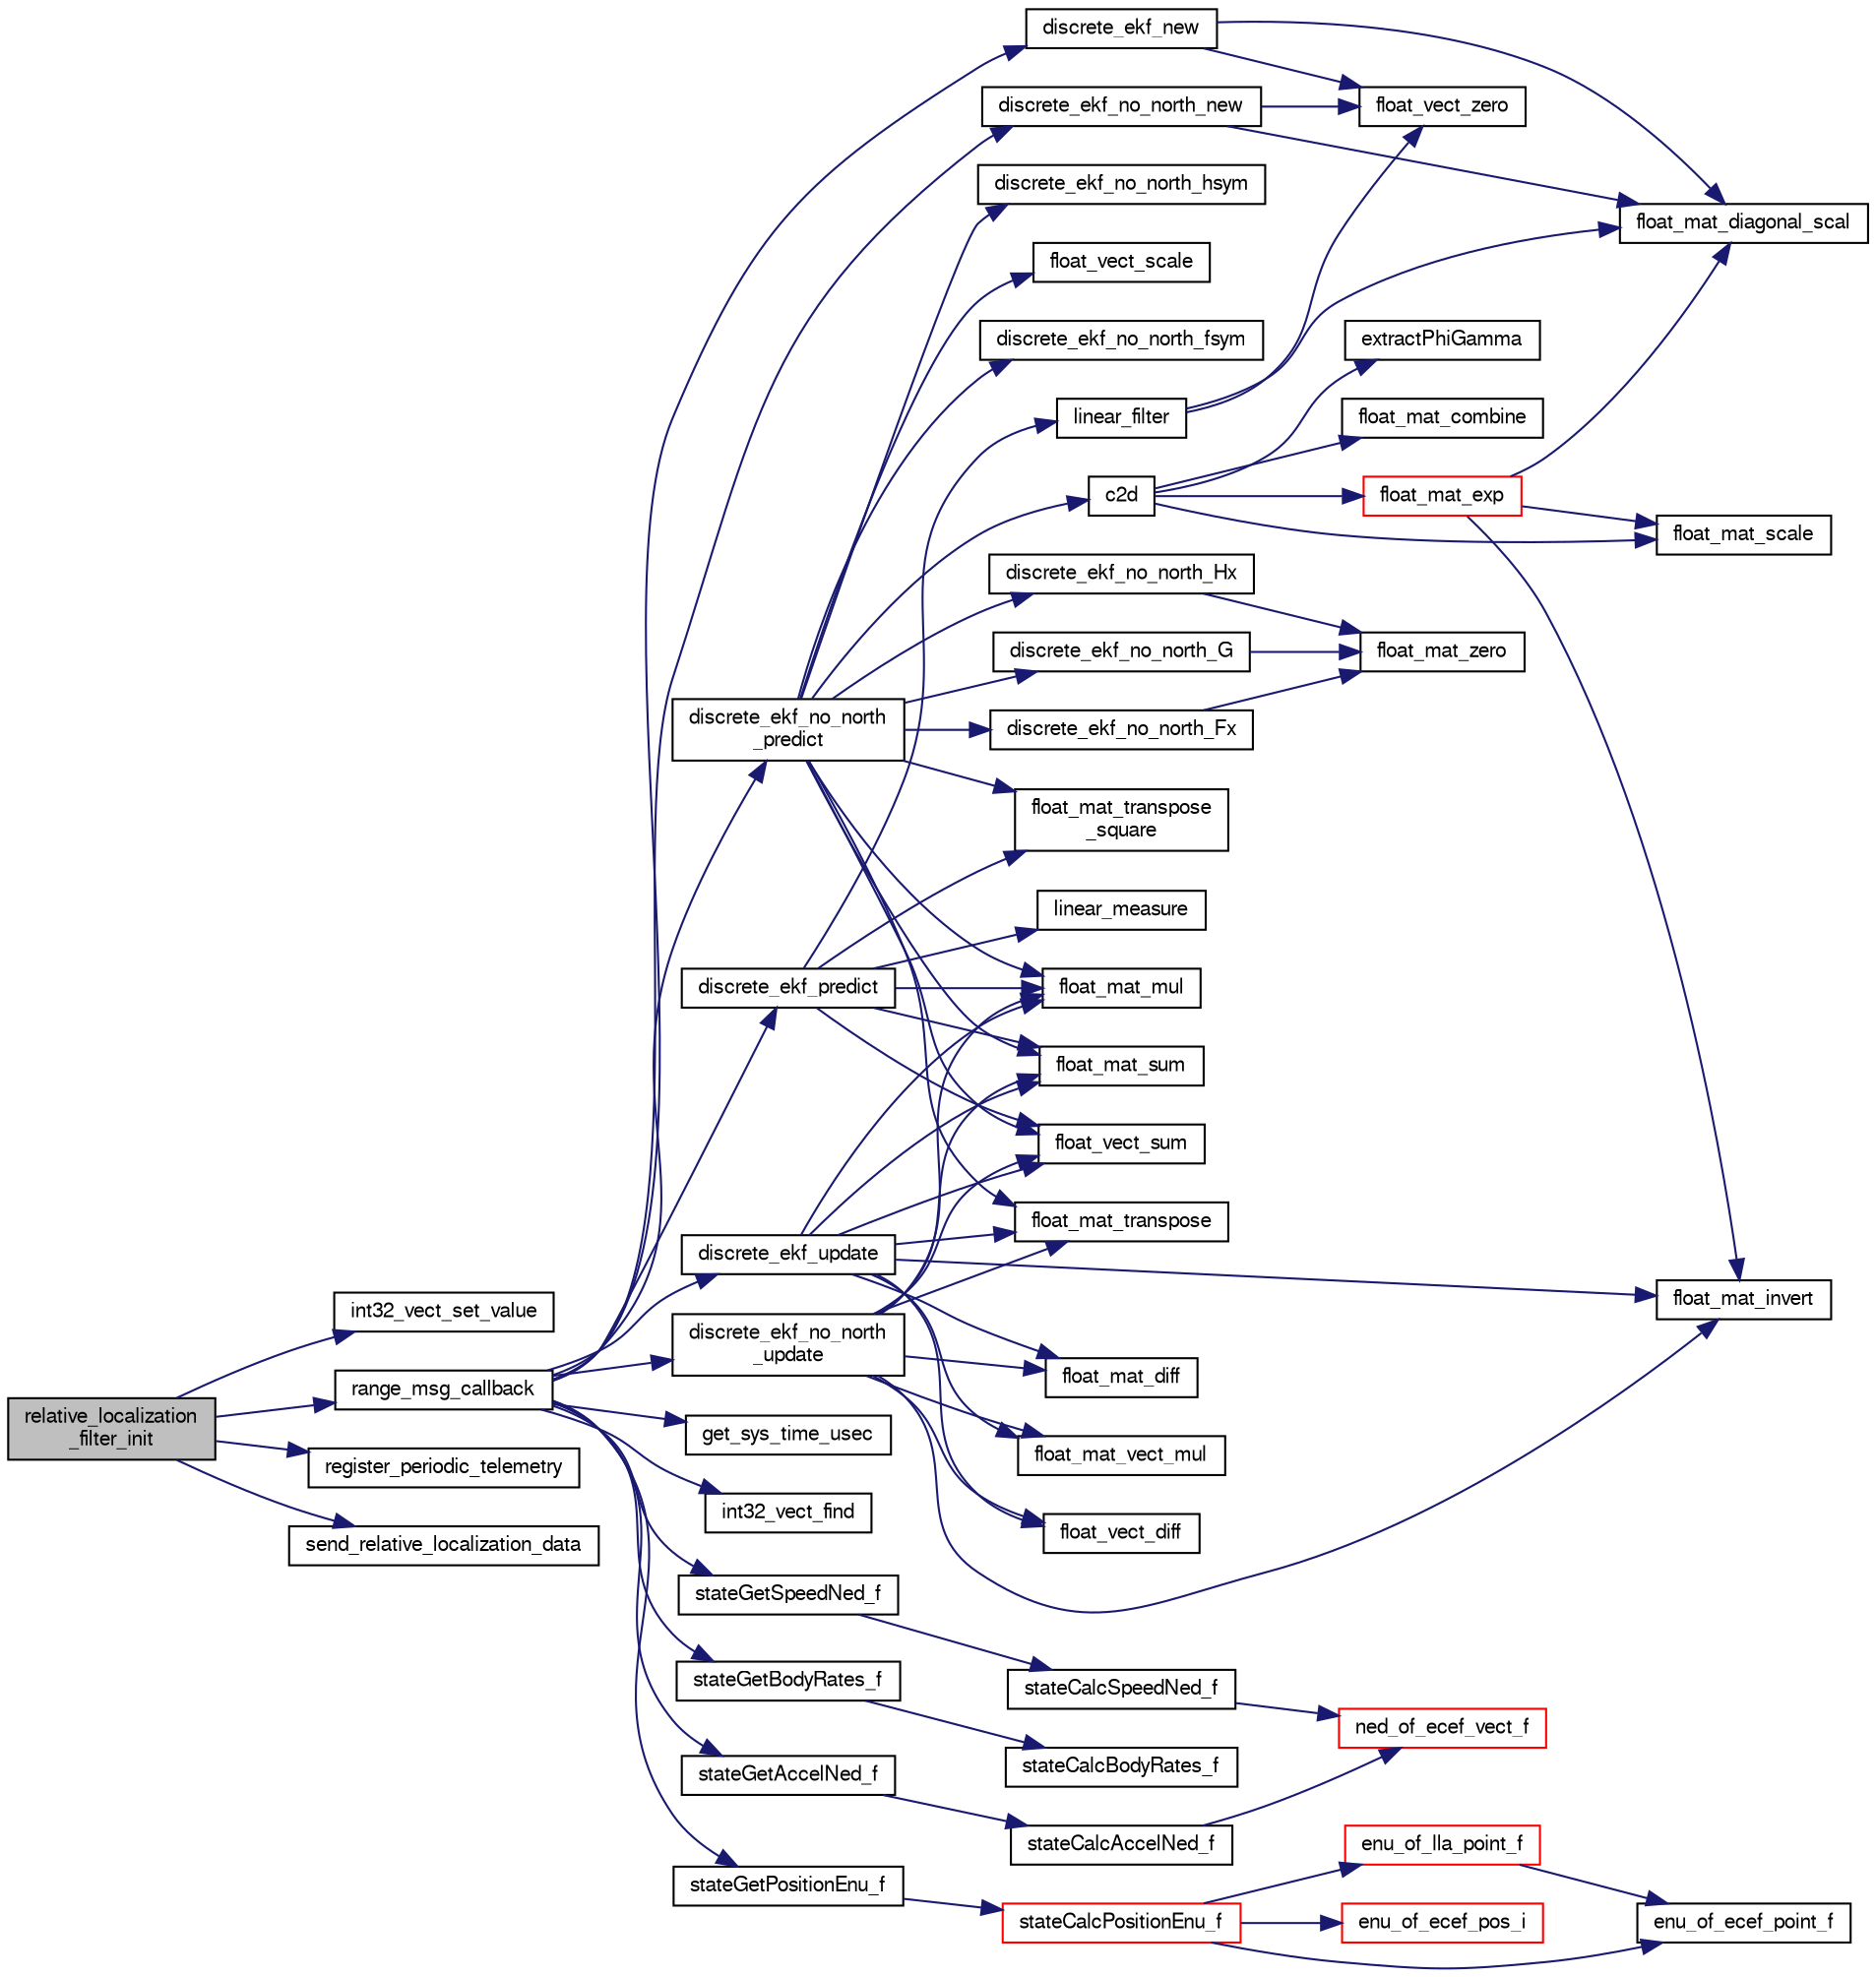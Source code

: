 digraph "relative_localization_filter_init"
{
  edge [fontname="FreeSans",fontsize="10",labelfontname="FreeSans",labelfontsize="10"];
  node [fontname="FreeSans",fontsize="10",shape=record];
  rankdir="LR";
  Node1 [label="relative_localization\l_filter_init",height=0.2,width=0.4,color="black", fillcolor="grey75", style="filled", fontcolor="black"];
  Node1 -> Node2 [color="midnightblue",fontsize="10",style="solid",fontname="FreeSans"];
  Node2 [label="int32_vect_set_value",height=0.2,width=0.4,color="black", fillcolor="white", style="filled",URL="$group__math__algebra__int.html#ga60aad44e85de654b7612abcd2f9bde80",tooltip="a = v * ones(n,1) "];
  Node1 -> Node3 [color="midnightblue",fontsize="10",style="solid",fontname="FreeSans"];
  Node3 [label="range_msg_callback",height=0.2,width=0.4,color="black", fillcolor="white", style="filled",URL="$relative__localization__filter_8c.html#a9a5ee6ec3e44ff9f7cea260d969d6ddf"];
  Node3 -> Node4 [color="midnightblue",fontsize="10",style="solid",fontname="FreeSans"];
  Node4 [label="discrete_ekf_new",height=0.2,width=0.4,color="black", fillcolor="white", style="filled",URL="$discrete__ekf_8c.html#a8456a0f21ab38aca40f3b4cafa6053c1"];
  Node4 -> Node5 [color="midnightblue",fontsize="10",style="solid",fontname="FreeSans"];
  Node5 [label="float_mat_diagonal_scal",height=0.2,width=0.4,color="black", fillcolor="white", style="filled",URL="$group__math__algebra__float.html#gaf1c0978a245e92964885adc84914875a",tooltip="Make an n x n identity matrix (for matrix passed as array) "];
  Node4 -> Node6 [color="midnightblue",fontsize="10",style="solid",fontname="FreeSans"];
  Node6 [label="float_vect_zero",height=0.2,width=0.4,color="black", fillcolor="white", style="filled",URL="$group__math__algebra__float.html#ga132a789820c2d2610906e87120af9d18",tooltip="a = 0 "];
  Node3 -> Node7 [color="midnightblue",fontsize="10",style="solid",fontname="FreeSans"];
  Node7 [label="discrete_ekf_no_north_new",height=0.2,width=0.4,color="black", fillcolor="white", style="filled",URL="$discrete__ekf__no__north_8c.html#aa16a955fda91c1e21b3502d84dea38b6"];
  Node7 -> Node5 [color="midnightblue",fontsize="10",style="solid",fontname="FreeSans"];
  Node7 -> Node6 [color="midnightblue",fontsize="10",style="solid",fontname="FreeSans"];
  Node3 -> Node8 [color="midnightblue",fontsize="10",style="solid",fontname="FreeSans"];
  Node8 [label="discrete_ekf_no_north\l_predict",height=0.2,width=0.4,color="black", fillcolor="white", style="filled",URL="$discrete__ekf__no__north_8c.html#a9c8f63c841b28afe4f2ef76ca5dbdb9c"];
  Node8 -> Node9 [color="midnightblue",fontsize="10",style="solid",fontname="FreeSans"];
  Node9 [label="c2d",height=0.2,width=0.4,color="black", fillcolor="white", style="filled",URL="$discrete__ekf__no__north_8c.html#af86012bc614ad388c003ab830233df2b"];
  Node9 -> Node10 [color="midnightblue",fontsize="10",style="solid",fontname="FreeSans"];
  Node10 [label="extractPhiGamma",height=0.2,width=0.4,color="black", fillcolor="white", style="filled",URL="$discrete__ekf__no__north_8c.html#abd65692b984880ac12c8830bc0d13a74"];
  Node9 -> Node11 [color="midnightblue",fontsize="10",style="solid",fontname="FreeSans"];
  Node11 [label="float_mat_combine",height=0.2,width=0.4,color="black", fillcolor="white", style="filled",URL="$discrete__ekf__no__north_8c.html#a0f04bbd8ea2c7c966088e7923c32795d"];
  Node9 -> Node12 [color="midnightblue",fontsize="10",style="solid",fontname="FreeSans"];
  Node12 [label="float_mat_exp",height=0.2,width=0.4,color="red", fillcolor="white", style="filled",URL="$group__math__algebra__float.html#gaeb5940ad15aabefb645cb12408ddde64"];
  Node12 -> Node13 [color="midnightblue",fontsize="10",style="solid",fontname="FreeSans"];
  Node13 [label="float_mat_scale",height=0.2,width=0.4,color="black", fillcolor="white", style="filled",URL="$group__math__algebra__float.html#gaf5ee18dbb01978a1b7f9e835d76c33b2",tooltip="a *= k, where k is a scalar value "];
  Node12 -> Node5 [color="midnightblue",fontsize="10",style="solid",fontname="FreeSans"];
  Node12 -> Node14 [color="midnightblue",fontsize="10",style="solid",fontname="FreeSans"];
  Node14 [label="float_mat_invert",height=0.2,width=0.4,color="black", fillcolor="white", style="filled",URL="$group__math__algebra__float.html#gac709319b9359bbc53bf3f6a5a57e66b0",tooltip="Calculate inverse of any n x n matrix (passed as C array) o = mat^-1 Algorithm verified with Matlab..."];
  Node9 -> Node13 [color="midnightblue",fontsize="10",style="solid",fontname="FreeSans"];
  Node8 -> Node15 [color="midnightblue",fontsize="10",style="solid",fontname="FreeSans"];
  Node15 [label="discrete_ekf_no_north_fsym",height=0.2,width=0.4,color="black", fillcolor="white", style="filled",URL="$discrete__ekf__no__north_8c.html#a9c1f755421c5f25dfb409c812c7b7d3b"];
  Node8 -> Node16 [color="midnightblue",fontsize="10",style="solid",fontname="FreeSans"];
  Node16 [label="discrete_ekf_no_north_Fx",height=0.2,width=0.4,color="black", fillcolor="white", style="filled",URL="$discrete__ekf__no__north_8c.html#aa78ef67ab8d75ab39ea401604050d9a4"];
  Node16 -> Node17 [color="midnightblue",fontsize="10",style="solid",fontname="FreeSans"];
  Node17 [label="float_mat_zero",height=0.2,width=0.4,color="black", fillcolor="white", style="filled",URL="$group__math__algebra__float.html#ga9a4f92b5522ef528fb5a9d97e5081deb",tooltip="a = 0 "];
  Node8 -> Node18 [color="midnightblue",fontsize="10",style="solid",fontname="FreeSans"];
  Node18 [label="discrete_ekf_no_north_G",height=0.2,width=0.4,color="black", fillcolor="white", style="filled",URL="$discrete__ekf__no__north_8c.html#adc0389d92f87b2725f5396b1b5b0e743"];
  Node18 -> Node17 [color="midnightblue",fontsize="10",style="solid",fontname="FreeSans"];
  Node8 -> Node19 [color="midnightblue",fontsize="10",style="solid",fontname="FreeSans"];
  Node19 [label="discrete_ekf_no_north_hsym",height=0.2,width=0.4,color="black", fillcolor="white", style="filled",URL="$discrete__ekf__no__north_8c.html#a3d3383daaaf3fcbf24151b6ababdbf2e"];
  Node8 -> Node20 [color="midnightblue",fontsize="10",style="solid",fontname="FreeSans"];
  Node20 [label="discrete_ekf_no_north_Hx",height=0.2,width=0.4,color="black", fillcolor="white", style="filled",URL="$discrete__ekf__no__north_8c.html#a3483746f88085fd9718bba006a89e253"];
  Node20 -> Node17 [color="midnightblue",fontsize="10",style="solid",fontname="FreeSans"];
  Node8 -> Node21 [color="midnightblue",fontsize="10",style="solid",fontname="FreeSans"];
  Node21 [label="float_mat_mul",height=0.2,width=0.4,color="black", fillcolor="white", style="filled",URL="$group__math__algebra__float.html#gaa2086b4cd9a5203452c165ee3c55eaee",tooltip="o = a * b "];
  Node8 -> Node22 [color="midnightblue",fontsize="10",style="solid",fontname="FreeSans"];
  Node22 [label="float_mat_sum",height=0.2,width=0.4,color="black", fillcolor="white", style="filled",URL="$group__math__algebra__float.html#ga2d143f10f40b2f1299abc89b74d45a7d",tooltip="o = a + b "];
  Node8 -> Node23 [color="midnightblue",fontsize="10",style="solid",fontname="FreeSans"];
  Node23 [label="float_mat_transpose",height=0.2,width=0.4,color="black", fillcolor="white", style="filled",URL="$group__math__algebra__float.html#gac0b12ae200ef9402d3f1bc63d9997118",tooltip="transpose non-square matrix "];
  Node8 -> Node24 [color="midnightblue",fontsize="10",style="solid",fontname="FreeSans"];
  Node24 [label="float_mat_transpose\l_square",height=0.2,width=0.4,color="black", fillcolor="white", style="filled",URL="$group__math__algebra__float.html#gad97a0203820a902c0702bcad314a7bc4",tooltip="transpose square matrix "];
  Node8 -> Node25 [color="midnightblue",fontsize="10",style="solid",fontname="FreeSans"];
  Node25 [label="float_vect_scale",height=0.2,width=0.4,color="black", fillcolor="white", style="filled",URL="$group__math__algebra__float.html#ga5414ddf453898006f97d7d5af12795e4",tooltip="a *= s "];
  Node8 -> Node26 [color="midnightblue",fontsize="10",style="solid",fontname="FreeSans"];
  Node26 [label="float_vect_sum",height=0.2,width=0.4,color="black", fillcolor="white", style="filled",URL="$group__math__algebra__float.html#ga0c9a0d18305c582cf58a79771919c1e9",tooltip="o = a + b "];
  Node3 -> Node27 [color="midnightblue",fontsize="10",style="solid",fontname="FreeSans"];
  Node27 [label="discrete_ekf_no_north\l_update",height=0.2,width=0.4,color="black", fillcolor="white", style="filled",URL="$discrete__ekf__no__north_8c.html#ad0a6f069b9cf1a726e86813e8f514e8f"];
  Node27 -> Node28 [color="midnightblue",fontsize="10",style="solid",fontname="FreeSans"];
  Node28 [label="float_mat_diff",height=0.2,width=0.4,color="black", fillcolor="white", style="filled",URL="$group__math__algebra__float.html#ga1745d42e98bc12c54451a2798b8804a8",tooltip="o = a - b "];
  Node27 -> Node14 [color="midnightblue",fontsize="10",style="solid",fontname="FreeSans"];
  Node27 -> Node21 [color="midnightblue",fontsize="10",style="solid",fontname="FreeSans"];
  Node27 -> Node22 [color="midnightblue",fontsize="10",style="solid",fontname="FreeSans"];
  Node27 -> Node23 [color="midnightblue",fontsize="10",style="solid",fontname="FreeSans"];
  Node27 -> Node29 [color="midnightblue",fontsize="10",style="solid",fontname="FreeSans"];
  Node29 [label="float_mat_vect_mul",height=0.2,width=0.4,color="black", fillcolor="white", style="filled",URL="$group__math__algebra__float.html#ga51d4918e372875631e37401779d07b83",tooltip="o = a * b "];
  Node27 -> Node30 [color="midnightblue",fontsize="10",style="solid",fontname="FreeSans"];
  Node30 [label="float_vect_diff",height=0.2,width=0.4,color="black", fillcolor="white", style="filled",URL="$group__math__algebra__float.html#gaa33d68b46bc4922889e1fc931c6318fd",tooltip="o = a - b "];
  Node27 -> Node26 [color="midnightblue",fontsize="10",style="solid",fontname="FreeSans"];
  Node3 -> Node31 [color="midnightblue",fontsize="10",style="solid",fontname="FreeSans"];
  Node31 [label="discrete_ekf_predict",height=0.2,width=0.4,color="black", fillcolor="white", style="filled",URL="$discrete__ekf_8c.html#a515b057a11f8b3433315e870ecd4e6d2"];
  Node31 -> Node21 [color="midnightblue",fontsize="10",style="solid",fontname="FreeSans"];
  Node31 -> Node22 [color="midnightblue",fontsize="10",style="solid",fontname="FreeSans"];
  Node31 -> Node24 [color="midnightblue",fontsize="10",style="solid",fontname="FreeSans"];
  Node31 -> Node26 [color="midnightblue",fontsize="10",style="solid",fontname="FreeSans"];
  Node31 -> Node32 [color="midnightblue",fontsize="10",style="solid",fontname="FreeSans"];
  Node32 [label="linear_filter",height=0.2,width=0.4,color="black", fillcolor="white", style="filled",URL="$discrete__ekf_8c.html#a8129f4209e00f0e3a4bed6979c6cdef3"];
  Node32 -> Node5 [color="midnightblue",fontsize="10",style="solid",fontname="FreeSans"];
  Node32 -> Node6 [color="midnightblue",fontsize="10",style="solid",fontname="FreeSans"];
  Node31 -> Node33 [color="midnightblue",fontsize="10",style="solid",fontname="FreeSans"];
  Node33 [label="linear_measure",height=0.2,width=0.4,color="black", fillcolor="white", style="filled",URL="$discrete__ekf_8c.html#a915e5c594a306beda10175b41f9a9d5e"];
  Node3 -> Node34 [color="midnightblue",fontsize="10",style="solid",fontname="FreeSans"];
  Node34 [label="discrete_ekf_update",height=0.2,width=0.4,color="black", fillcolor="white", style="filled",URL="$discrete__ekf_8c.html#a0ee0e70847cd195e6924fa44c6123769"];
  Node34 -> Node28 [color="midnightblue",fontsize="10",style="solid",fontname="FreeSans"];
  Node34 -> Node14 [color="midnightblue",fontsize="10",style="solid",fontname="FreeSans"];
  Node34 -> Node21 [color="midnightblue",fontsize="10",style="solid",fontname="FreeSans"];
  Node34 -> Node22 [color="midnightblue",fontsize="10",style="solid",fontname="FreeSans"];
  Node34 -> Node23 [color="midnightblue",fontsize="10",style="solid",fontname="FreeSans"];
  Node34 -> Node29 [color="midnightblue",fontsize="10",style="solid",fontname="FreeSans"];
  Node34 -> Node30 [color="midnightblue",fontsize="10",style="solid",fontname="FreeSans"];
  Node34 -> Node26 [color="midnightblue",fontsize="10",style="solid",fontname="FreeSans"];
  Node3 -> Node35 [color="midnightblue",fontsize="10",style="solid",fontname="FreeSans"];
  Node35 [label="get_sys_time_usec",height=0.2,width=0.4,color="black", fillcolor="white", style="filled",URL="$chibios_2mcu__periph_2sys__time__arch_8c.html#a7ddfef1f78a56c6b4c4c536b5d670bfb",tooltip="Get the time in microseconds since startup. "];
  Node3 -> Node36 [color="midnightblue",fontsize="10",style="solid",fontname="FreeSans"];
  Node36 [label="int32_vect_find",height=0.2,width=0.4,color="black", fillcolor="white", style="filled",URL="$group__math__algebra__int.html#gaa6f33ea34661f98a08e62ba5a563c335",tooltip="Find value s in array a. "];
  Node3 -> Node37 [color="midnightblue",fontsize="10",style="solid",fontname="FreeSans"];
  Node37 [label="stateGetAccelNed_f",height=0.2,width=0.4,color="black", fillcolor="white", style="filled",URL="$group__state__acceleration.html#ga058e2128ff3a2a3ca5f3c606f4166dfe",tooltip="Get acceleration in NED coordinates (float). "];
  Node37 -> Node38 [color="midnightblue",fontsize="10",style="solid",fontname="FreeSans"];
  Node38 [label="stateCalcAccelNed_f",height=0.2,width=0.4,color="black", fillcolor="white", style="filled",URL="$group__state__acceleration.html#gaea5833c5515c007e9ebd4ef106e80071"];
  Node38 -> Node39 [color="midnightblue",fontsize="10",style="solid",fontname="FreeSans"];
  Node39 [label="ned_of_ecef_vect_f",height=0.2,width=0.4,color="red", fillcolor="white", style="filled",URL="$pprz__geodetic__float_8c.html#ac36c2e51de3064e3919a1f58f884342e"];
  Node3 -> Node40 [color="midnightblue",fontsize="10",style="solid",fontname="FreeSans"];
  Node40 [label="stateGetBodyRates_f",height=0.2,width=0.4,color="black", fillcolor="white", style="filled",URL="$group__state__rate.html#ga086f10e8804f8e95ace9a2b1cd26a66c",tooltip="Get vehicle body angular rate (float). "];
  Node40 -> Node41 [color="midnightblue",fontsize="10",style="solid",fontname="FreeSans"];
  Node41 [label="stateCalcBodyRates_f",height=0.2,width=0.4,color="black", fillcolor="white", style="filled",URL="$group__state__rate.html#ga52294469408c263566a43c4c903cb3ca"];
  Node3 -> Node42 [color="midnightblue",fontsize="10",style="solid",fontname="FreeSans"];
  Node42 [label="stateGetPositionEnu_f",height=0.2,width=0.4,color="black", fillcolor="white", style="filled",URL="$group__state__position.html#ga545d479db45e1a9711e59736b6d1309b",tooltip="Get position in local ENU coordinates (float). "];
  Node42 -> Node43 [color="midnightblue",fontsize="10",style="solid",fontname="FreeSans"];
  Node43 [label="stateCalcPositionEnu_f",height=0.2,width=0.4,color="red", fillcolor="white", style="filled",URL="$group__state__position.html#ga718066acd9581365ca5c2aacb29130fd"];
  Node43 -> Node44 [color="midnightblue",fontsize="10",style="solid",fontname="FreeSans"];
  Node44 [label="enu_of_ecef_point_f",height=0.2,width=0.4,color="black", fillcolor="white", style="filled",URL="$pprz__geodetic__float_8c.html#a2a82ebdce90a3e41d54f72c5e787fcd0"];
  Node43 -> Node45 [color="midnightblue",fontsize="10",style="solid",fontname="FreeSans"];
  Node45 [label="enu_of_ecef_pos_i",height=0.2,width=0.4,color="red", fillcolor="white", style="filled",URL="$group__math__geodetic__int.html#ga710a45725431766f0a003ba93cb58a11",tooltip="Convert a ECEF position to local ENU. "];
  Node43 -> Node46 [color="midnightblue",fontsize="10",style="solid",fontname="FreeSans"];
  Node46 [label="enu_of_lla_point_f",height=0.2,width=0.4,color="red", fillcolor="white", style="filled",URL="$pprz__geodetic__float_8c.html#ab8d5cb7292ea74802e7a94e265c0703a"];
  Node46 -> Node44 [color="midnightblue",fontsize="10",style="solid",fontname="FreeSans"];
  Node3 -> Node47 [color="midnightblue",fontsize="10",style="solid",fontname="FreeSans"];
  Node47 [label="stateGetSpeedNed_f",height=0.2,width=0.4,color="black", fillcolor="white", style="filled",URL="$group__state__velocity.html#ga50a44ddecd4b2517b549549e953ffea2",tooltip="Get ground speed in local NED coordinates (float). "];
  Node47 -> Node48 [color="midnightblue",fontsize="10",style="solid",fontname="FreeSans"];
  Node48 [label="stateCalcSpeedNed_f",height=0.2,width=0.4,color="black", fillcolor="white", style="filled",URL="$group__state__velocity.html#ga440e1db9aa0854e8cea50670d7055450"];
  Node48 -> Node39 [color="midnightblue",fontsize="10",style="solid",fontname="FreeSans"];
  Node1 -> Node49 [color="midnightblue",fontsize="10",style="solid",fontname="FreeSans"];
  Node49 [label="register_periodic_telemetry",height=0.2,width=0.4,color="black", fillcolor="white", style="filled",URL="$telemetry_8c.html#a8b8cf43739f06c54d16370c141b541a0",tooltip="Register a telemetry callback function. "];
  Node1 -> Node50 [color="midnightblue",fontsize="10",style="solid",fontname="FreeSans"];
  Node50 [label="send_relative_localization_data",height=0.2,width=0.4,color="black", fillcolor="white", style="filled",URL="$relative__localization__filter_8c.html#a313809db8d965e559589ee2192d6186b"];
}
